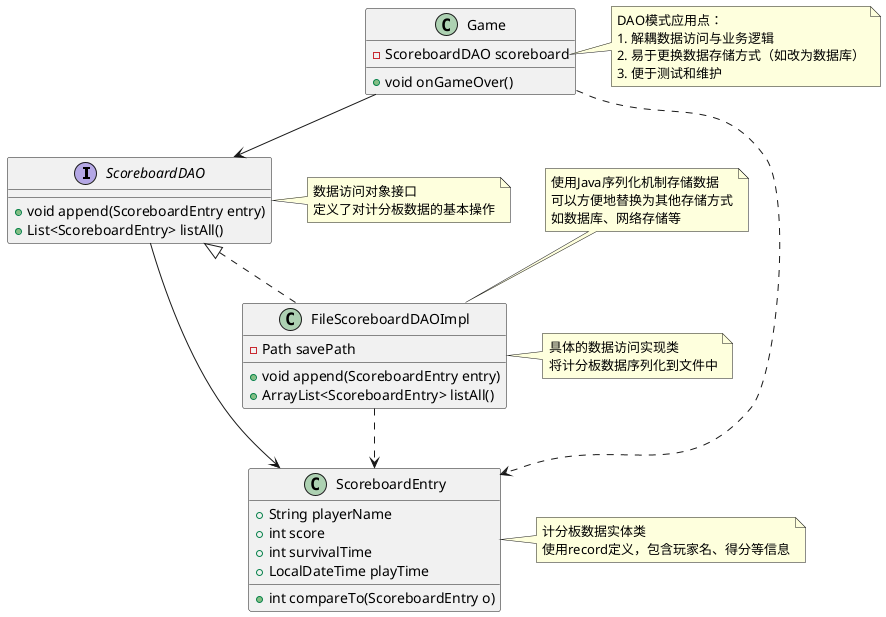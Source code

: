 @startuml

interface ScoreboardDAO {
    +void append(ScoreboardEntry entry)
    +List<ScoreboardEntry> listAll()
}

class ScoreboardEntry {
    +String playerName
    +int score
    +int survivalTime
    +LocalDateTime playTime
    +int compareTo(ScoreboardEntry o)
}

class FileScoreboardDAOImpl {
    - Path savePath
    +void append(ScoreboardEntry entry)
    +ArrayList<ScoreboardEntry> listAll()
}

class Game {
    - ScoreboardDAO scoreboard
    + void onGameOver()
}

' Relationships'
ScoreboardDAO <|.. FileScoreboardDAOImpl
ScoreboardDAO --> ScoreboardEntry
FileScoreboardDAOImpl ..> ScoreboardEntry
Game --> ScoreboardDAO
Game ..> ScoreboardEntry

note right of ScoreboardDAO
  数据访问对象接口
  定义了对计分板数据的基本操作
end note

note right of FileScoreboardDAOImpl
  具体的数据访问实现类
  将计分板数据序列化到文件中
end note

note right of ScoreboardEntry
  计分板数据实体类
  使用record定义，包含玩家名、得分等信息
end note

note right of Game::scoreboard
  DAO模式应用点：
  1. 解耦数据访问与业务逻辑
  2. 易于更换数据存储方式（如改为数据库）
  3. 便于测试和维护
end note

note top of FileScoreboardDAOImpl
  使用Java序列化机制存储数据
  可以方便地替换为其他存储方式
  如数据库、网络存储等
end note

@enduml
